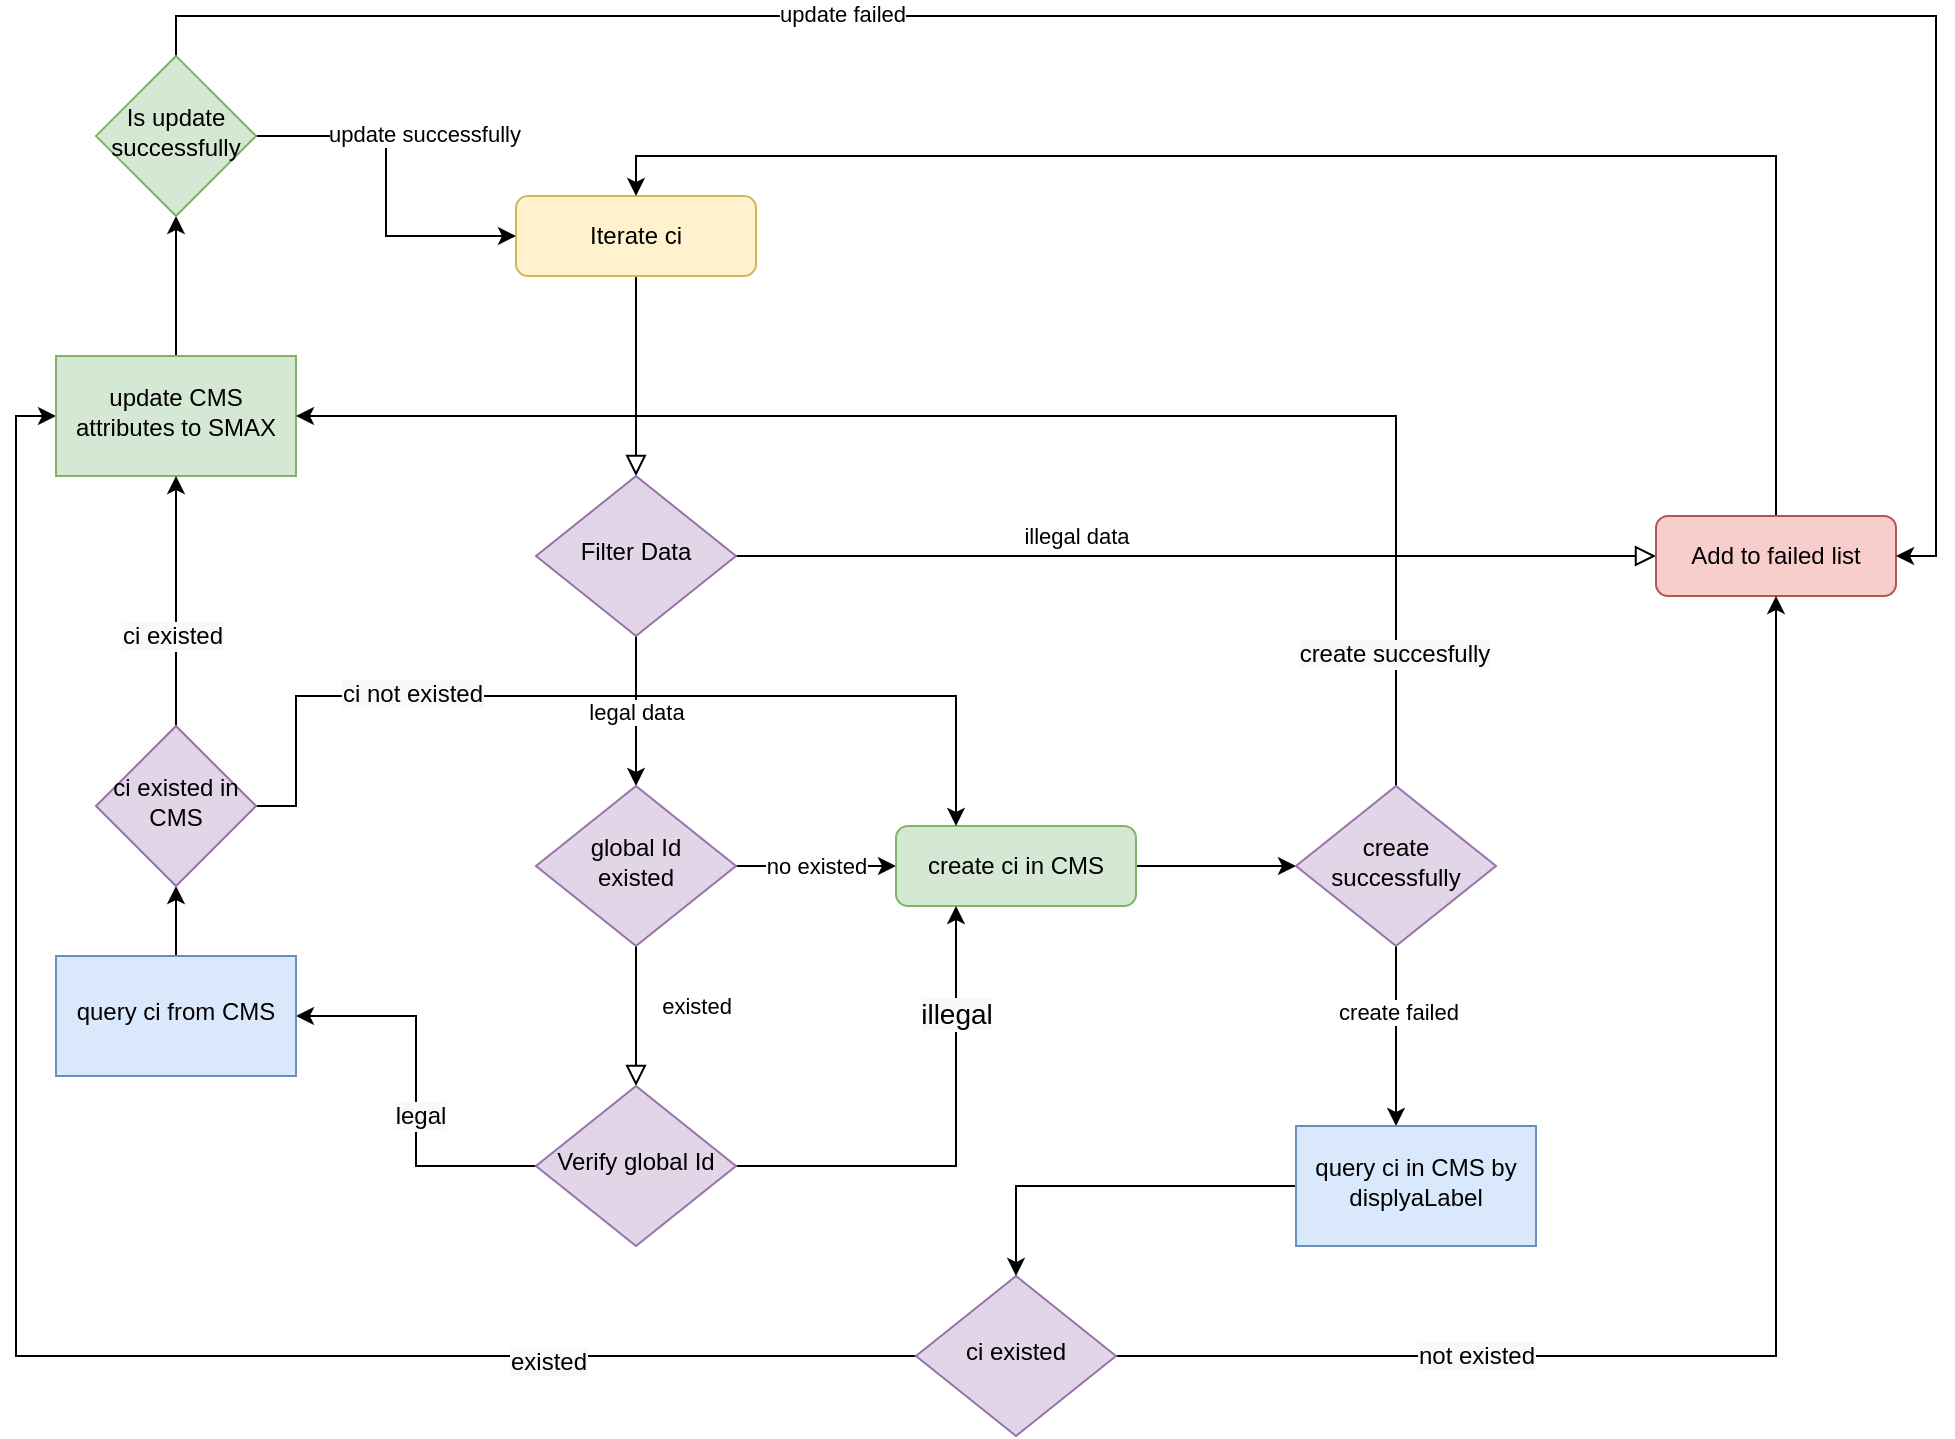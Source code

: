 <mxfile version="16.2.4" type="github" pages="2">
  <diagram id="C5RBs43oDa-KdzZeNtuy" name="Page-1">
    <mxGraphModel dx="1182" dy="1901" grid="1" gridSize="10" guides="1" tooltips="1" connect="1" arrows="1" fold="1" page="1" pageScale="1" pageWidth="827" pageHeight="1169" math="0" shadow="0">
      <root>
        <mxCell id="WIyWlLk6GJQsqaUBKTNV-0" />
        <mxCell id="WIyWlLk6GJQsqaUBKTNV-1" parent="WIyWlLk6GJQsqaUBKTNV-0" />
        <mxCell id="WIyWlLk6GJQsqaUBKTNV-2" value="" style="rounded=0;html=1;jettySize=auto;orthogonalLoop=1;fontSize=11;endArrow=block;endFill=0;endSize=8;strokeWidth=1;shadow=0;labelBackgroundColor=none;edgeStyle=orthogonalEdgeStyle;" parent="WIyWlLk6GJQsqaUBKTNV-1" source="WIyWlLk6GJQsqaUBKTNV-3" target="WIyWlLk6GJQsqaUBKTNV-6" edge="1">
          <mxGeometry relative="1" as="geometry" />
        </mxCell>
        <mxCell id="WIyWlLk6GJQsqaUBKTNV-3" value="Iterate ci" style="rounded=1;whiteSpace=wrap;html=1;fontSize=12;glass=0;strokeWidth=1;shadow=0;fillColor=#fff2cc;strokeColor=#d6b656;" parent="WIyWlLk6GJQsqaUBKTNV-1" vertex="1">
          <mxGeometry x="280" y="70" width="120" height="40" as="geometry" />
        </mxCell>
        <mxCell id="WIyWlLk6GJQsqaUBKTNV-5" value="illegal data" style="edgeStyle=orthogonalEdgeStyle;rounded=0;html=1;jettySize=auto;orthogonalLoop=1;fontSize=11;endArrow=block;endFill=0;endSize=8;strokeWidth=1;shadow=0;labelBackgroundColor=none;" parent="WIyWlLk6GJQsqaUBKTNV-1" source="WIyWlLk6GJQsqaUBKTNV-6" target="WIyWlLk6GJQsqaUBKTNV-7" edge="1">
          <mxGeometry x="-0.261" y="10" relative="1" as="geometry">
            <mxPoint as="offset" />
          </mxGeometry>
        </mxCell>
        <mxCell id="682P6ub5fbpFgpQjJev--1" value="legal data" style="edgeStyle=orthogonalEdgeStyle;rounded=0;orthogonalLoop=1;jettySize=auto;html=1;exitX=0.5;exitY=1;exitDx=0;exitDy=0;entryX=0.5;entryY=0;entryDx=0;entryDy=0;" edge="1" parent="WIyWlLk6GJQsqaUBKTNV-1" source="WIyWlLk6GJQsqaUBKTNV-6" target="WIyWlLk6GJQsqaUBKTNV-10">
          <mxGeometry x="0.013" relative="1" as="geometry">
            <Array as="points">
              <mxPoint x="340" y="310" />
              <mxPoint x="340" y="310" />
            </Array>
            <mxPoint as="offset" />
          </mxGeometry>
        </mxCell>
        <mxCell id="WIyWlLk6GJQsqaUBKTNV-6" value="Filter Data" style="rhombus;whiteSpace=wrap;html=1;shadow=0;fontFamily=Helvetica;fontSize=12;align=center;strokeWidth=1;spacing=6;spacingTop=-4;fillColor=#e1d5e7;strokeColor=#9673a6;" parent="WIyWlLk6GJQsqaUBKTNV-1" vertex="1">
          <mxGeometry x="290" y="210" width="100" height="80" as="geometry" />
        </mxCell>
        <mxCell id="2wZz1OtGQcBtz8wy5y7g-34" style="edgeStyle=orthogonalEdgeStyle;rounded=0;orthogonalLoop=1;jettySize=auto;html=1;entryX=0.5;entryY=0;entryDx=0;entryDy=0;fontSize=12;" parent="WIyWlLk6GJQsqaUBKTNV-1" source="WIyWlLk6GJQsqaUBKTNV-7" target="WIyWlLk6GJQsqaUBKTNV-3" edge="1">
          <mxGeometry relative="1" as="geometry">
            <Array as="points">
              <mxPoint x="910" y="50" />
              <mxPoint x="340" y="50" />
            </Array>
          </mxGeometry>
        </mxCell>
        <mxCell id="WIyWlLk6GJQsqaUBKTNV-7" value="Add to failed list" style="rounded=1;whiteSpace=wrap;html=1;fontSize=12;glass=0;strokeWidth=1;shadow=0;fillColor=#f8cecc;strokeColor=#b85450;" parent="WIyWlLk6GJQsqaUBKTNV-1" vertex="1">
          <mxGeometry x="850" y="230" width="120" height="40" as="geometry" />
        </mxCell>
        <mxCell id="WIyWlLk6GJQsqaUBKTNV-8" value="existed" style="rounded=0;html=1;jettySize=auto;orthogonalLoop=1;fontSize=11;endArrow=block;endFill=0;endSize=8;strokeWidth=1;shadow=0;labelBackgroundColor=none;edgeStyle=orthogonalEdgeStyle;" parent="WIyWlLk6GJQsqaUBKTNV-1" source="WIyWlLk6GJQsqaUBKTNV-10" edge="1">
          <mxGeometry x="-0.143" y="30" relative="1" as="geometry">
            <mxPoint as="offset" />
            <mxPoint x="340" y="515" as="targetPoint" />
          </mxGeometry>
        </mxCell>
        <mxCell id="682P6ub5fbpFgpQjJev--0" value="no existed" style="edgeStyle=orthogonalEdgeStyle;rounded=0;orthogonalLoop=1;jettySize=auto;html=1;entryX=0;entryY=0.5;entryDx=0;entryDy=0;" edge="1" parent="WIyWlLk6GJQsqaUBKTNV-1" source="WIyWlLk6GJQsqaUBKTNV-10" target="WIyWlLk6GJQsqaUBKTNV-12">
          <mxGeometry relative="1" as="geometry" />
        </mxCell>
        <mxCell id="WIyWlLk6GJQsqaUBKTNV-10" value="global Id&lt;br&gt;existed" style="rhombus;whiteSpace=wrap;html=1;shadow=0;fontFamily=Helvetica;fontSize=12;align=center;strokeWidth=1;spacing=6;spacingTop=-4;fillColor=#e1d5e7;strokeColor=#9673a6;" parent="WIyWlLk6GJQsqaUBKTNV-1" vertex="1">
          <mxGeometry x="290" y="365" width="100" height="80" as="geometry" />
        </mxCell>
        <mxCell id="2wZz1OtGQcBtz8wy5y7g-40" value="" style="edgeStyle=orthogonalEdgeStyle;rounded=0;orthogonalLoop=1;jettySize=auto;html=1;fontSize=12;" parent="WIyWlLk6GJQsqaUBKTNV-1" source="WIyWlLk6GJQsqaUBKTNV-12" target="2wZz1OtGQcBtz8wy5y7g-39" edge="1">
          <mxGeometry relative="1" as="geometry" />
        </mxCell>
        <mxCell id="WIyWlLk6GJQsqaUBKTNV-12" value="create ci in CMS" style="rounded=1;whiteSpace=wrap;html=1;fontSize=12;glass=0;strokeWidth=1;shadow=0;fillColor=#d5e8d4;strokeColor=#82b366;" parent="WIyWlLk6GJQsqaUBKTNV-1" vertex="1">
          <mxGeometry x="470" y="385" width="120" height="40" as="geometry" />
        </mxCell>
        <mxCell id="2wZz1OtGQcBtz8wy5y7g-6" style="edgeStyle=orthogonalEdgeStyle;rounded=0;orthogonalLoop=1;jettySize=auto;html=1;entryX=0.5;entryY=1;entryDx=0;entryDy=0;exitX=1;exitY=0.5;exitDx=0;exitDy=0;" parent="WIyWlLk6GJQsqaUBKTNV-1" source="2wZz1OtGQcBtz8wy5y7g-4" target="WIyWlLk6GJQsqaUBKTNV-7" edge="1">
          <mxGeometry relative="1" as="geometry">
            <Array as="points">
              <mxPoint x="910" y="650" />
            </Array>
          </mxGeometry>
        </mxCell>
        <mxCell id="682P6ub5fbpFgpQjJev--4" value="&lt;span style=&quot;font-size: 12px ; background-color: rgb(248 , 249 , 250)&quot;&gt;not existed&lt;/span&gt;" style="edgeLabel;html=1;align=center;verticalAlign=middle;resizable=0;points=[];" vertex="1" connectable="0" parent="2wZz1OtGQcBtz8wy5y7g-6">
          <mxGeometry x="-0.29" relative="1" as="geometry">
            <mxPoint x="-72" as="offset" />
          </mxGeometry>
        </mxCell>
        <mxCell id="2wZz1OtGQcBtz8wy5y7g-8" style="edgeStyle=orthogonalEdgeStyle;rounded=0;orthogonalLoop=1;jettySize=auto;html=1;entryX=0;entryY=0.5;entryDx=0;entryDy=0;" parent="WIyWlLk6GJQsqaUBKTNV-1" source="2wZz1OtGQcBtz8wy5y7g-4" target="2wZz1OtGQcBtz8wy5y7g-15" edge="1">
          <mxGeometry relative="1" as="geometry">
            <mxPoint x="20" y="120" as="targetPoint" />
          </mxGeometry>
        </mxCell>
        <mxCell id="682P6ub5fbpFgpQjJev--5" value="&lt;span style=&quot;font-size: 12px ; background-color: rgb(248 , 249 , 250)&quot;&gt;existed&lt;/span&gt;" style="edgeLabel;html=1;align=center;verticalAlign=middle;resizable=0;points=[];" vertex="1" connectable="0" parent="2wZz1OtGQcBtz8wy5y7g-8">
          <mxGeometry x="-0.609" y="3" relative="1" as="geometry">
            <mxPoint as="offset" />
          </mxGeometry>
        </mxCell>
        <mxCell id="2wZz1OtGQcBtz8wy5y7g-4" value="ci existed" style="rhombus;whiteSpace=wrap;html=1;shadow=0;fontFamily=Helvetica;fontSize=12;align=center;strokeWidth=1;spacing=6;spacingTop=-4;fillColor=#e1d5e7;strokeColor=#9673a6;" parent="WIyWlLk6GJQsqaUBKTNV-1" vertex="1">
          <mxGeometry x="480" y="610" width="100" height="80" as="geometry" />
        </mxCell>
        <mxCell id="2wZz1OtGQcBtz8wy5y7g-27" value="" style="edgeStyle=orthogonalEdgeStyle;rounded=0;orthogonalLoop=1;jettySize=auto;html=1;fontSize=12;entryX=1;entryY=0.5;entryDx=0;entryDy=0;" parent="WIyWlLk6GJQsqaUBKTNV-1" source="2wZz1OtGQcBtz8wy5y7g-12" target="2wZz1OtGQcBtz8wy5y7g-13" edge="1">
          <mxGeometry relative="1" as="geometry">
            <mxPoint x="170" y="515" as="targetPoint" />
          </mxGeometry>
        </mxCell>
        <mxCell id="682P6ub5fbpFgpQjJev--10" value="&lt;span style=&quot;font-size: 12px ; background-color: rgb(248 , 249 , 250)&quot;&gt;legal&lt;/span&gt;" style="edgeLabel;html=1;align=center;verticalAlign=middle;resizable=0;points=[];" vertex="1" connectable="0" parent="2wZz1OtGQcBtz8wy5y7g-27">
          <mxGeometry x="-0.128" y="-2" relative="1" as="geometry">
            <mxPoint as="offset" />
          </mxGeometry>
        </mxCell>
        <mxCell id="682P6ub5fbpFgpQjJev--8" style="edgeStyle=orthogonalEdgeStyle;rounded=0;orthogonalLoop=1;jettySize=auto;html=1;entryX=0.25;entryY=1;entryDx=0;entryDy=0;" edge="1" parent="WIyWlLk6GJQsqaUBKTNV-1" source="2wZz1OtGQcBtz8wy5y7g-12" target="WIyWlLk6GJQsqaUBKTNV-12">
          <mxGeometry relative="1" as="geometry" />
        </mxCell>
        <mxCell id="682P6ub5fbpFgpQjJev--9" value="&lt;span style=&quot;font-size: 14px ; background-color: rgb(248 , 249 , 250)&quot;&gt;illegal&lt;/span&gt;" style="edgeLabel;html=1;align=center;verticalAlign=middle;resizable=0;points=[];" vertex="1" connectable="0" parent="682P6ub5fbpFgpQjJev--8">
          <mxGeometry x="0.55" relative="1" as="geometry">
            <mxPoint as="offset" />
          </mxGeometry>
        </mxCell>
        <mxCell id="2wZz1OtGQcBtz8wy5y7g-12" value="Verify global Id" style="rhombus;whiteSpace=wrap;html=1;shadow=0;fontFamily=Helvetica;fontSize=12;align=center;strokeWidth=1;spacing=6;spacingTop=-4;fillColor=#e1d5e7;strokeColor=#9673a6;" parent="WIyWlLk6GJQsqaUBKTNV-1" vertex="1">
          <mxGeometry x="290" y="515" width="100" height="80" as="geometry" />
        </mxCell>
        <mxCell id="2wZz1OtGQcBtz8wy5y7g-29" value="" style="edgeStyle=orthogonalEdgeStyle;rounded=0;orthogonalLoop=1;jettySize=auto;html=1;fontSize=12;" parent="WIyWlLk6GJQsqaUBKTNV-1" target="2wZz1OtGQcBtz8wy5y7g-28" edge="1">
          <mxGeometry relative="1" as="geometry">
            <Array as="points">
              <mxPoint x="110" y="455" />
              <mxPoint x="110" y="455" />
            </Array>
            <mxPoint x="110" y="485" as="sourcePoint" />
          </mxGeometry>
        </mxCell>
        <mxCell id="2wZz1OtGQcBtz8wy5y7g-13" value="query ci from CMS" style="whiteSpace=wrap;html=1;shadow=0;strokeWidth=1;spacing=6;spacingTop=-4;fillColor=#dae8fc;strokeColor=#6c8ebf;" parent="WIyWlLk6GJQsqaUBKTNV-1" vertex="1">
          <mxGeometry x="50" y="450" width="120" height="60" as="geometry" />
        </mxCell>
        <mxCell id="682P6ub5fbpFgpQjJev--14" value="" style="edgeStyle=orthogonalEdgeStyle;rounded=0;orthogonalLoop=1;jettySize=auto;html=1;" edge="1" parent="WIyWlLk6GJQsqaUBKTNV-1" source="2wZz1OtGQcBtz8wy5y7g-15" target="682P6ub5fbpFgpQjJev--13">
          <mxGeometry relative="1" as="geometry" />
        </mxCell>
        <mxCell id="2wZz1OtGQcBtz8wy5y7g-15" value="update CMS attributes to SMAX" style="whiteSpace=wrap;html=1;shadow=0;strokeWidth=1;spacing=6;spacingTop=-4;fillColor=#d5e8d4;strokeColor=#82b366;" parent="WIyWlLk6GJQsqaUBKTNV-1" vertex="1">
          <mxGeometry x="50" y="150" width="120" height="60" as="geometry" />
        </mxCell>
        <mxCell id="2wZz1OtGQcBtz8wy5y7g-30" style="edgeStyle=orthogonalEdgeStyle;rounded=0;orthogonalLoop=1;jettySize=auto;html=1;entryX=0.25;entryY=0;entryDx=0;entryDy=0;fontSize=12;" parent="WIyWlLk6GJQsqaUBKTNV-1" source="2wZz1OtGQcBtz8wy5y7g-28" target="WIyWlLk6GJQsqaUBKTNV-12" edge="1">
          <mxGeometry relative="1" as="geometry">
            <Array as="points">
              <mxPoint x="170" y="375" />
              <mxPoint x="170" y="320" />
              <mxPoint x="500" y="320" />
            </Array>
          </mxGeometry>
        </mxCell>
        <mxCell id="682P6ub5fbpFgpQjJev--12" value="&lt;span style=&quot;font-size: 12px ; background-color: rgb(248 , 249 , 250)&quot;&gt;ci not existed&lt;/span&gt;" style="edgeLabel;html=1;align=center;verticalAlign=middle;resizable=0;points=[];" vertex="1" connectable="0" parent="2wZz1OtGQcBtz8wy5y7g-30">
          <mxGeometry x="-0.434" y="1" relative="1" as="geometry">
            <mxPoint as="offset" />
          </mxGeometry>
        </mxCell>
        <mxCell id="2wZz1OtGQcBtz8wy5y7g-32" value="" style="edgeStyle=orthogonalEdgeStyle;rounded=0;orthogonalLoop=1;jettySize=auto;html=1;fontSize=12;" parent="WIyWlLk6GJQsqaUBKTNV-1" source="2wZz1OtGQcBtz8wy5y7g-28" target="2wZz1OtGQcBtz8wy5y7g-15" edge="1">
          <mxGeometry relative="1" as="geometry" />
        </mxCell>
        <mxCell id="682P6ub5fbpFgpQjJev--11" value="&lt;span style=&quot;font-size: 12px ; background-color: rgb(248 , 249 , 250)&quot;&gt;ci existed&lt;/span&gt;" style="edgeLabel;html=1;align=center;verticalAlign=middle;resizable=0;points=[];" vertex="1" connectable="0" parent="2wZz1OtGQcBtz8wy5y7g-32">
          <mxGeometry x="-0.28" y="2" relative="1" as="geometry">
            <mxPoint as="offset" />
          </mxGeometry>
        </mxCell>
        <mxCell id="2wZz1OtGQcBtz8wy5y7g-28" value="ci existed in CMS" style="rhombus;whiteSpace=wrap;html=1;shadow=0;strokeWidth=1;spacing=6;spacingTop=-4;fillColor=#e1d5e7;strokeColor=#9673a6;" parent="WIyWlLk6GJQsqaUBKTNV-1" vertex="1">
          <mxGeometry x="70" y="335" width="80" height="80" as="geometry" />
        </mxCell>
        <mxCell id="2wZz1OtGQcBtz8wy5y7g-43" style="edgeStyle=orthogonalEdgeStyle;rounded=0;orthogonalLoop=1;jettySize=auto;html=1;fontSize=12;" parent="WIyWlLk6GJQsqaUBKTNV-1" source="2wZz1OtGQcBtz8wy5y7g-39" target="2wZz1OtGQcBtz8wy5y7g-15" edge="1">
          <mxGeometry relative="1" as="geometry">
            <mxPoint x="180" y="170" as="targetPoint" />
            <Array as="points">
              <mxPoint x="720" y="180" />
            </Array>
          </mxGeometry>
        </mxCell>
        <mxCell id="682P6ub5fbpFgpQjJev--3" value="&lt;span style=&quot;font-size: 12px ; background-color: rgb(248 , 249 , 250)&quot;&gt;create succesfully&lt;/span&gt;" style="edgeLabel;html=1;align=center;verticalAlign=middle;resizable=0;points=[];" vertex="1" connectable="0" parent="2wZz1OtGQcBtz8wy5y7g-43">
          <mxGeometry x="-0.82" y="1" relative="1" as="geometry">
            <mxPoint as="offset" />
          </mxGeometry>
        </mxCell>
        <mxCell id="2wZz1OtGQcBtz8wy5y7g-46" value="" style="edgeStyle=orthogonalEdgeStyle;rounded=0;orthogonalLoop=1;jettySize=auto;html=1;fontSize=12;" parent="WIyWlLk6GJQsqaUBKTNV-1" source="2wZz1OtGQcBtz8wy5y7g-39" target="2wZz1OtGQcBtz8wy5y7g-45" edge="1">
          <mxGeometry relative="1" as="geometry">
            <Array as="points">
              <mxPoint x="720" y="460" />
              <mxPoint x="720" y="460" />
            </Array>
          </mxGeometry>
        </mxCell>
        <mxCell id="682P6ub5fbpFgpQjJev--6" value="create failed" style="edgeLabel;html=1;align=center;verticalAlign=middle;resizable=0;points=[];" vertex="1" connectable="0" parent="2wZz1OtGQcBtz8wy5y7g-46">
          <mxGeometry x="-0.267" y="1" relative="1" as="geometry">
            <mxPoint as="offset" />
          </mxGeometry>
        </mxCell>
        <mxCell id="2wZz1OtGQcBtz8wy5y7g-39" value="create successfully" style="rhombus;whiteSpace=wrap;html=1;shadow=0;fontFamily=Helvetica;fontSize=12;align=center;strokeWidth=1;spacing=6;spacingTop=-4;fillColor=#e1d5e7;strokeColor=#9673a6;" parent="WIyWlLk6GJQsqaUBKTNV-1" vertex="1">
          <mxGeometry x="670" y="365" width="100" height="80" as="geometry" />
        </mxCell>
        <mxCell id="2wZz1OtGQcBtz8wy5y7g-47" style="edgeStyle=orthogonalEdgeStyle;rounded=0;orthogonalLoop=1;jettySize=auto;html=1;entryX=0.5;entryY=0;entryDx=0;entryDy=0;fontSize=12;" parent="WIyWlLk6GJQsqaUBKTNV-1" source="2wZz1OtGQcBtz8wy5y7g-45" target="2wZz1OtGQcBtz8wy5y7g-4" edge="1">
          <mxGeometry relative="1" as="geometry" />
        </mxCell>
        <mxCell id="2wZz1OtGQcBtz8wy5y7g-45" value="query ci in CMS by displyaLabel" style="whiteSpace=wrap;html=1;shadow=0;strokeWidth=1;spacing=6;spacingTop=-4;fillColor=#dae8fc;strokeColor=#6c8ebf;" parent="WIyWlLk6GJQsqaUBKTNV-1" vertex="1">
          <mxGeometry x="670" y="535" width="120" height="60" as="geometry" />
        </mxCell>
        <mxCell id="682P6ub5fbpFgpQjJev--16" style="edgeStyle=orthogonalEdgeStyle;rounded=0;orthogonalLoop=1;jettySize=auto;html=1;entryX=0;entryY=0.5;entryDx=0;entryDy=0;" edge="1" parent="WIyWlLk6GJQsqaUBKTNV-1" source="682P6ub5fbpFgpQjJev--13" target="WIyWlLk6GJQsqaUBKTNV-3">
          <mxGeometry relative="1" as="geometry" />
        </mxCell>
        <mxCell id="682P6ub5fbpFgpQjJev--19" value="update successfully" style="edgeLabel;html=1;align=center;verticalAlign=middle;resizable=0;points=[];" vertex="1" connectable="0" parent="682P6ub5fbpFgpQjJev--16">
          <mxGeometry x="-0.522" y="1" relative="1" as="geometry">
            <mxPoint x="41" as="offset" />
          </mxGeometry>
        </mxCell>
        <mxCell id="682P6ub5fbpFgpQjJev--17" style="edgeStyle=orthogonalEdgeStyle;rounded=0;orthogonalLoop=1;jettySize=auto;html=1;entryX=1;entryY=0.5;entryDx=0;entryDy=0;" edge="1" parent="WIyWlLk6GJQsqaUBKTNV-1" source="682P6ub5fbpFgpQjJev--13" target="WIyWlLk6GJQsqaUBKTNV-7">
          <mxGeometry relative="1" as="geometry">
            <Array as="points">
              <mxPoint x="110" y="-20" />
              <mxPoint x="990" y="-20" />
              <mxPoint x="990" y="250" />
            </Array>
          </mxGeometry>
        </mxCell>
        <mxCell id="682P6ub5fbpFgpQjJev--18" value="update failed" style="edgeLabel;html=1;align=center;verticalAlign=middle;resizable=0;points=[];" vertex="1" connectable="0" parent="682P6ub5fbpFgpQjJev--17">
          <mxGeometry x="-0.407" y="1" relative="1" as="geometry">
            <mxPoint as="offset" />
          </mxGeometry>
        </mxCell>
        <mxCell id="682P6ub5fbpFgpQjJev--13" value="Is update successfully" style="rhombus;whiteSpace=wrap;html=1;fillColor=#d5e8d4;strokeColor=#82b366;shadow=0;strokeWidth=1;spacing=6;spacingTop=-4;" vertex="1" parent="WIyWlLk6GJQsqaUBKTNV-1">
          <mxGeometry x="70" width="80" height="80" as="geometry" />
        </mxCell>
      </root>
    </mxGraphModel>
  </diagram>
  <diagram id="rLGNWV_rgOTA-5dvK9ah" name="第 2 页">
    <mxGraphModel dx="1038" dy="643" grid="1" gridSize="10" guides="1" tooltips="1" connect="1" arrows="1" fold="1" page="1" pageScale="1" pageWidth="850" pageHeight="1100" math="0" shadow="0">
      <root>
        <mxCell id="XHfUlSskarsXEhxc1ur9-0" />
        <mxCell id="XHfUlSskarsXEhxc1ur9-1" parent="XHfUlSskarsXEhxc1ur9-0" />
        <mxCell id="mqE3kbf-x0iQlUKWS7vL-0" value="" style="rounded=0;html=1;jettySize=auto;orthogonalLoop=1;fontSize=11;endArrow=block;endFill=0;endSize=8;strokeWidth=1;shadow=0;labelBackgroundColor=none;edgeStyle=orthogonalEdgeStyle;" edge="1" parent="XHfUlSskarsXEhxc1ur9-1" source="mqE3kbf-x0iQlUKWS7vL-1" target="mqE3kbf-x0iQlUKWS7vL-4">
          <mxGeometry relative="1" as="geometry" />
        </mxCell>
        <mxCell id="mqE3kbf-x0iQlUKWS7vL-1" value="Iterate ci" style="rounded=1;whiteSpace=wrap;html=1;fontSize=12;glass=0;strokeWidth=1;shadow=0;fillColor=#fff2cc;strokeColor=#d6b656;" vertex="1" parent="XHfUlSskarsXEhxc1ur9-1">
          <mxGeometry x="280" y="70" width="120" height="40" as="geometry" />
        </mxCell>
        <mxCell id="mqE3kbf-x0iQlUKWS7vL-2" value="legal data" style="rounded=0;html=1;jettySize=auto;orthogonalLoop=1;fontSize=11;endArrow=block;endFill=0;endSize=8;strokeWidth=1;shadow=0;labelBackgroundColor=none;edgeStyle=orthogonalEdgeStyle;" edge="1" parent="XHfUlSskarsXEhxc1ur9-1" source="mqE3kbf-x0iQlUKWS7vL-4" target="mqE3kbf-x0iQlUKWS7vL-9">
          <mxGeometry x="1" y="30" relative="1" as="geometry">
            <mxPoint as="offset" />
          </mxGeometry>
        </mxCell>
        <mxCell id="mqE3kbf-x0iQlUKWS7vL-3" value="illegal data" style="edgeStyle=orthogonalEdgeStyle;rounded=0;html=1;jettySize=auto;orthogonalLoop=1;fontSize=11;endArrow=block;endFill=0;endSize=8;strokeWidth=1;shadow=0;labelBackgroundColor=none;" edge="1" parent="XHfUlSskarsXEhxc1ur9-1" source="mqE3kbf-x0iQlUKWS7vL-4" target="mqE3kbf-x0iQlUKWS7vL-6">
          <mxGeometry x="0.214" y="10" relative="1" as="geometry">
            <mxPoint as="offset" />
          </mxGeometry>
        </mxCell>
        <mxCell id="mqE3kbf-x0iQlUKWS7vL-4" value="Filter Data" style="rhombus;whiteSpace=wrap;html=1;shadow=0;fontFamily=Helvetica;fontSize=12;align=center;strokeWidth=1;spacing=6;spacingTop=-4;fillColor=#e1d5e7;strokeColor=#9673a6;" vertex="1" parent="XHfUlSskarsXEhxc1ur9-1">
          <mxGeometry x="290" y="170" width="100" height="80" as="geometry" />
        </mxCell>
        <mxCell id="mqE3kbf-x0iQlUKWS7vL-5" style="edgeStyle=orthogonalEdgeStyle;rounded=0;orthogonalLoop=1;jettySize=auto;html=1;entryX=0.5;entryY=0;entryDx=0;entryDy=0;fontSize=12;" edge="1" parent="XHfUlSskarsXEhxc1ur9-1" source="mqE3kbf-x0iQlUKWS7vL-6" target="mqE3kbf-x0iQlUKWS7vL-1">
          <mxGeometry relative="1" as="geometry">
            <Array as="points">
              <mxPoint x="910" y="50" />
              <mxPoint x="340" y="50" />
            </Array>
          </mxGeometry>
        </mxCell>
        <mxCell id="mqE3kbf-x0iQlUKWS7vL-6" value="Add to failed list" style="rounded=1;whiteSpace=wrap;html=1;fontSize=12;glass=0;strokeWidth=1;shadow=0;fillColor=#f8cecc;strokeColor=#b85450;" vertex="1" parent="XHfUlSskarsXEhxc1ur9-1">
          <mxGeometry x="850" y="190" width="120" height="40" as="geometry" />
        </mxCell>
        <mxCell id="mqE3kbf-x0iQlUKWS7vL-7" value="existed" style="rounded=0;html=1;jettySize=auto;orthogonalLoop=1;fontSize=11;endArrow=block;endFill=0;endSize=8;strokeWidth=1;shadow=0;labelBackgroundColor=none;edgeStyle=orthogonalEdgeStyle;" edge="1" parent="XHfUlSskarsXEhxc1ur9-1" source="mqE3kbf-x0iQlUKWS7vL-9">
          <mxGeometry x="-0.143" y="30" relative="1" as="geometry">
            <mxPoint as="offset" />
            <mxPoint x="340" y="440" as="targetPoint" />
          </mxGeometry>
        </mxCell>
        <mxCell id="mqE3kbf-x0iQlUKWS7vL-8" value="no existed" style="edgeStyle=orthogonalEdgeStyle;rounded=0;html=1;jettySize=auto;orthogonalLoop=1;fontSize=11;endArrow=block;endFill=0;endSize=8;strokeWidth=1;shadow=0;labelBackgroundColor=none;" edge="1" parent="XHfUlSskarsXEhxc1ur9-1" source="mqE3kbf-x0iQlUKWS7vL-9" target="mqE3kbf-x0iQlUKWS7vL-11">
          <mxGeometry y="10" relative="1" as="geometry">
            <mxPoint as="offset" />
          </mxGeometry>
        </mxCell>
        <mxCell id="mqE3kbf-x0iQlUKWS7vL-9" value="global Id&lt;br&gt;existed" style="rhombus;whiteSpace=wrap;html=1;shadow=0;fontFamily=Helvetica;fontSize=12;align=center;strokeWidth=1;spacing=6;spacingTop=-4;fillColor=#e1d5e7;strokeColor=#9673a6;" vertex="1" parent="XHfUlSskarsXEhxc1ur9-1">
          <mxGeometry x="290" y="290" width="100" height="80" as="geometry" />
        </mxCell>
        <mxCell id="mqE3kbf-x0iQlUKWS7vL-10" value="" style="edgeStyle=orthogonalEdgeStyle;rounded=0;orthogonalLoop=1;jettySize=auto;html=1;fontSize=12;" edge="1" parent="XHfUlSskarsXEhxc1ur9-1" source="mqE3kbf-x0iQlUKWS7vL-11" target="mqE3kbf-x0iQlUKWS7vL-30">
          <mxGeometry relative="1" as="geometry" />
        </mxCell>
        <mxCell id="mqE3kbf-x0iQlUKWS7vL-11" value="create ci in CMS" style="rounded=1;whiteSpace=wrap;html=1;fontSize=12;glass=0;strokeWidth=1;shadow=0;fillColor=#d5e8d4;strokeColor=#82b366;" vertex="1" parent="XHfUlSskarsXEhxc1ur9-1">
          <mxGeometry x="470" y="310" width="120" height="40" as="geometry" />
        </mxCell>
        <mxCell id="mqE3kbf-x0iQlUKWS7vL-12" style="edgeStyle=orthogonalEdgeStyle;rounded=0;orthogonalLoop=1;jettySize=auto;html=1;entryX=0.5;entryY=1;entryDx=0;entryDy=0;" edge="1" parent="XHfUlSskarsXEhxc1ur9-1" target="mqE3kbf-x0iQlUKWS7vL-6">
          <mxGeometry relative="1" as="geometry">
            <mxPoint x="580" y="560" as="sourcePoint" />
            <Array as="points">
              <mxPoint x="910" y="560" />
            </Array>
          </mxGeometry>
        </mxCell>
        <mxCell id="mqE3kbf-x0iQlUKWS7vL-13" style="edgeStyle=orthogonalEdgeStyle;rounded=0;orthogonalLoop=1;jettySize=auto;html=1;entryX=0;entryY=0.5;entryDx=0;entryDy=0;" edge="1" parent="XHfUlSskarsXEhxc1ur9-1" target="mqE3kbf-x0iQlUKWS7vL-20">
          <mxGeometry relative="1" as="geometry">
            <mxPoint x="20" y="120" as="targetPoint" />
            <mxPoint x="480" y="560" as="sourcePoint" />
          </mxGeometry>
        </mxCell>
        <mxCell id="mqE3kbf-x0iQlUKWS7vL-14" style="edgeStyle=orthogonalEdgeStyle;rounded=0;orthogonalLoop=1;jettySize=auto;html=1;fontSize=14;" edge="1" parent="XHfUlSskarsXEhxc1ur9-1" source="mqE3kbf-x0iQlUKWS7vL-16">
          <mxGeometry relative="1" as="geometry">
            <mxPoint x="470" y="340" as="targetPoint" />
            <Array as="points">
              <mxPoint x="410" y="480" />
              <mxPoint x="410" y="340" />
              <mxPoint x="470" y="340" />
            </Array>
          </mxGeometry>
        </mxCell>
        <mxCell id="mqE3kbf-x0iQlUKWS7vL-15" value="" style="edgeStyle=orthogonalEdgeStyle;rounded=0;orthogonalLoop=1;jettySize=auto;html=1;fontSize=12;" edge="1" parent="XHfUlSskarsXEhxc1ur9-1" source="mqE3kbf-x0iQlUKWS7vL-16" target="mqE3kbf-x0iQlUKWS7vL-18">
          <mxGeometry relative="1" as="geometry" />
        </mxCell>
        <mxCell id="mqE3kbf-x0iQlUKWS7vL-16" value="Verify global Id" style="rhombus;whiteSpace=wrap;html=1;shadow=0;fontFamily=Helvetica;fontSize=12;align=center;strokeWidth=1;spacing=6;spacingTop=-4;fillColor=#e1d5e7;strokeColor=#9673a6;" vertex="1" parent="XHfUlSskarsXEhxc1ur9-1">
          <mxGeometry x="290" y="440" width="100" height="80" as="geometry" />
        </mxCell>
        <mxCell id="mqE3kbf-x0iQlUKWS7vL-17" value="" style="edgeStyle=orthogonalEdgeStyle;rounded=0;orthogonalLoop=1;jettySize=auto;html=1;fontSize=12;" edge="1" parent="XHfUlSskarsXEhxc1ur9-1" source="mqE3kbf-x0iQlUKWS7vL-18" target="mqE3kbf-x0iQlUKWS7vL-25">
          <mxGeometry relative="1" as="geometry">
            <Array as="points">
              <mxPoint x="110" y="420" />
              <mxPoint x="110" y="420" />
            </Array>
          </mxGeometry>
        </mxCell>
        <mxCell id="mqE3kbf-x0iQlUKWS7vL-18" value="query ci from CMS" style="whiteSpace=wrap;html=1;shadow=0;strokeWidth=1;spacing=6;spacingTop=-4;fillColor=#dae8fc;strokeColor=#6c8ebf;" vertex="1" parent="XHfUlSskarsXEhxc1ur9-1">
          <mxGeometry x="50" y="450" width="120" height="60" as="geometry" />
        </mxCell>
        <mxCell id="mqE3kbf-x0iQlUKWS7vL-19" style="edgeStyle=orthogonalEdgeStyle;rounded=0;orthogonalLoop=1;jettySize=auto;html=1;entryX=0;entryY=0.5;entryDx=0;entryDy=0;" edge="1" parent="XHfUlSskarsXEhxc1ur9-1" source="mqE3kbf-x0iQlUKWS7vL-20" target="mqE3kbf-x0iQlUKWS7vL-1">
          <mxGeometry relative="1" as="geometry">
            <Array as="points">
              <mxPoint x="110" y="90" />
            </Array>
          </mxGeometry>
        </mxCell>
        <mxCell id="mqE3kbf-x0iQlUKWS7vL-20" value="update CMS attributes to SMAX" style="whiteSpace=wrap;html=1;shadow=0;strokeWidth=1;spacing=6;spacingTop=-4;fillColor=#d5e8d4;strokeColor=#82b366;" vertex="1" parent="XHfUlSskarsXEhxc1ur9-1">
          <mxGeometry x="50" y="150" width="120" height="60" as="geometry" />
        </mxCell>
        <mxCell id="mqE3kbf-x0iQlUKWS7vL-21" value="legal" style="text;html=1;strokeColor=none;fillColor=none;align=center;verticalAlign=middle;whiteSpace=wrap;rounded=0;" vertex="1" parent="XHfUlSskarsXEhxc1ur9-1">
          <mxGeometry x="210" y="450" width="60" height="30" as="geometry" />
        </mxCell>
        <mxCell id="mqE3kbf-x0iQlUKWS7vL-22" value="illegal" style="text;html=1;strokeColor=none;fillColor=none;align=center;verticalAlign=middle;whiteSpace=wrap;rounded=0;fontSize=14;" vertex="1" parent="XHfUlSskarsXEhxc1ur9-1">
          <mxGeometry x="400" y="400" width="60" height="30" as="geometry" />
        </mxCell>
        <mxCell id="mqE3kbf-x0iQlUKWS7vL-23" style="edgeStyle=orthogonalEdgeStyle;rounded=0;orthogonalLoop=1;jettySize=auto;html=1;entryX=0.25;entryY=0;entryDx=0;entryDy=0;fontSize=12;" edge="1" parent="XHfUlSskarsXEhxc1ur9-1" source="mqE3kbf-x0iQlUKWS7vL-25" target="mqE3kbf-x0iQlUKWS7vL-11">
          <mxGeometry relative="1" as="geometry">
            <Array as="points">
              <mxPoint x="170" y="340" />
              <mxPoint x="170" y="270" />
              <mxPoint x="500" y="270" />
            </Array>
          </mxGeometry>
        </mxCell>
        <mxCell id="mqE3kbf-x0iQlUKWS7vL-24" value="" style="edgeStyle=orthogonalEdgeStyle;rounded=0;orthogonalLoop=1;jettySize=auto;html=1;fontSize=12;" edge="1" parent="XHfUlSskarsXEhxc1ur9-1" source="mqE3kbf-x0iQlUKWS7vL-25" target="mqE3kbf-x0iQlUKWS7vL-20">
          <mxGeometry relative="1" as="geometry" />
        </mxCell>
        <mxCell id="mqE3kbf-x0iQlUKWS7vL-25" value="ci existed in CMS" style="rhombus;whiteSpace=wrap;html=1;shadow=0;strokeWidth=1;spacing=6;spacingTop=-4;fillColor=#e1d5e7;strokeColor=#9673a6;" vertex="1" parent="XHfUlSskarsXEhxc1ur9-1">
          <mxGeometry x="70" y="300" width="80" height="80" as="geometry" />
        </mxCell>
        <mxCell id="mqE3kbf-x0iQlUKWS7vL-26" value="not existed" style="text;html=1;strokeColor=none;fillColor=none;align=center;verticalAlign=middle;whiteSpace=wrap;rounded=0;fontSize=12;" vertex="1" parent="XHfUlSskarsXEhxc1ur9-1">
          <mxGeometry x="210" y="240" width="70" height="30" as="geometry" />
        </mxCell>
        <mxCell id="mqE3kbf-x0iQlUKWS7vL-27" value="existed" style="text;html=1;strokeColor=none;fillColor=none;align=center;verticalAlign=middle;whiteSpace=wrap;rounded=0;fontSize=12;" vertex="1" parent="XHfUlSskarsXEhxc1ur9-1">
          <mxGeometry x="60" y="240" width="60" height="30" as="geometry" />
        </mxCell>
        <mxCell id="mqE3kbf-x0iQlUKWS7vL-28" style="edgeStyle=orthogonalEdgeStyle;rounded=0;orthogonalLoop=1;jettySize=auto;html=1;fontSize=12;" edge="1" parent="XHfUlSskarsXEhxc1ur9-1" source="mqE3kbf-x0iQlUKWS7vL-30" target="mqE3kbf-x0iQlUKWS7vL-1">
          <mxGeometry relative="1" as="geometry">
            <mxPoint x="720" y="70" as="targetPoint" />
            <Array as="points">
              <mxPoint x="720" y="80" />
            </Array>
          </mxGeometry>
        </mxCell>
        <mxCell id="mqE3kbf-x0iQlUKWS7vL-29" value="" style="edgeStyle=orthogonalEdgeStyle;rounded=0;orthogonalLoop=1;jettySize=auto;html=1;fontSize=12;" edge="1" parent="XHfUlSskarsXEhxc1ur9-1" source="mqE3kbf-x0iQlUKWS7vL-30" target="mqE3kbf-x0iQlUKWS7vL-33">
          <mxGeometry relative="1" as="geometry" />
        </mxCell>
        <mxCell id="mqE3kbf-x0iQlUKWS7vL-30" value="create successfully" style="rhombus;whiteSpace=wrap;html=1;shadow=0;fontFamily=Helvetica;fontSize=12;align=center;strokeWidth=1;spacing=6;spacingTop=-4;fillColor=#e1d5e7;strokeColor=#9673a6;" vertex="1" parent="XHfUlSskarsXEhxc1ur9-1">
          <mxGeometry x="670" y="290" width="100" height="80" as="geometry" />
        </mxCell>
        <mxCell id="mqE3kbf-x0iQlUKWS7vL-31" value="create succesfully" style="text;html=1;strokeColor=none;fillColor=none;align=center;verticalAlign=middle;whiteSpace=wrap;rounded=0;fontSize=12;" vertex="1" parent="XHfUlSskarsXEhxc1ur9-1">
          <mxGeometry x="660" y="250" width="60" height="30" as="geometry" />
        </mxCell>
        <mxCell id="mqE3kbf-x0iQlUKWS7vL-32" style="edgeStyle=orthogonalEdgeStyle;rounded=0;orthogonalLoop=1;jettySize=auto;html=1;entryX=0.5;entryY=0;entryDx=0;entryDy=0;fontSize=12;" edge="1" parent="XHfUlSskarsXEhxc1ur9-1" source="mqE3kbf-x0iQlUKWS7vL-33">
          <mxGeometry relative="1" as="geometry">
            <mxPoint x="530" y="520" as="targetPoint" />
          </mxGeometry>
        </mxCell>
        <mxCell id="mqE3kbf-x0iQlUKWS7vL-33" value="query ci in CMS by displyaLabel" style="whiteSpace=wrap;html=1;shadow=0;strokeWidth=1;spacing=6;spacingTop=-4;fillColor=#dae8fc;strokeColor=#6c8ebf;" vertex="1" parent="XHfUlSskarsXEhxc1ur9-1">
          <mxGeometry x="660" y="420" width="120" height="60" as="geometry" />
        </mxCell>
        <mxCell id="mqE3kbf-x0iQlUKWS7vL-34" value="create failed" style="text;html=1;strokeColor=none;fillColor=none;align=center;verticalAlign=middle;whiteSpace=wrap;rounded=0;fontSize=12;" vertex="1" parent="XHfUlSskarsXEhxc1ur9-1">
          <mxGeometry x="720" y="380" width="60" height="30" as="geometry" />
        </mxCell>
        <mxCell id="mqE3kbf-x0iQlUKWS7vL-35" value="not existed" style="text;html=1;strokeColor=none;fillColor=none;align=center;verticalAlign=middle;whiteSpace=wrap;rounded=0;fontSize=12;" vertex="1" parent="XHfUlSskarsXEhxc1ur9-1">
          <mxGeometry x="730" y="530" width="60" height="30" as="geometry" />
        </mxCell>
        <mxCell id="mqE3kbf-x0iQlUKWS7vL-36" value="existed" style="text;html=1;strokeColor=none;fillColor=none;align=center;verticalAlign=middle;whiteSpace=wrap;rounded=0;fontSize=12;" vertex="1" parent="XHfUlSskarsXEhxc1ur9-1">
          <mxGeometry x="370" y="530" width="60" height="30" as="geometry" />
        </mxCell>
      </root>
    </mxGraphModel>
  </diagram>
</mxfile>
